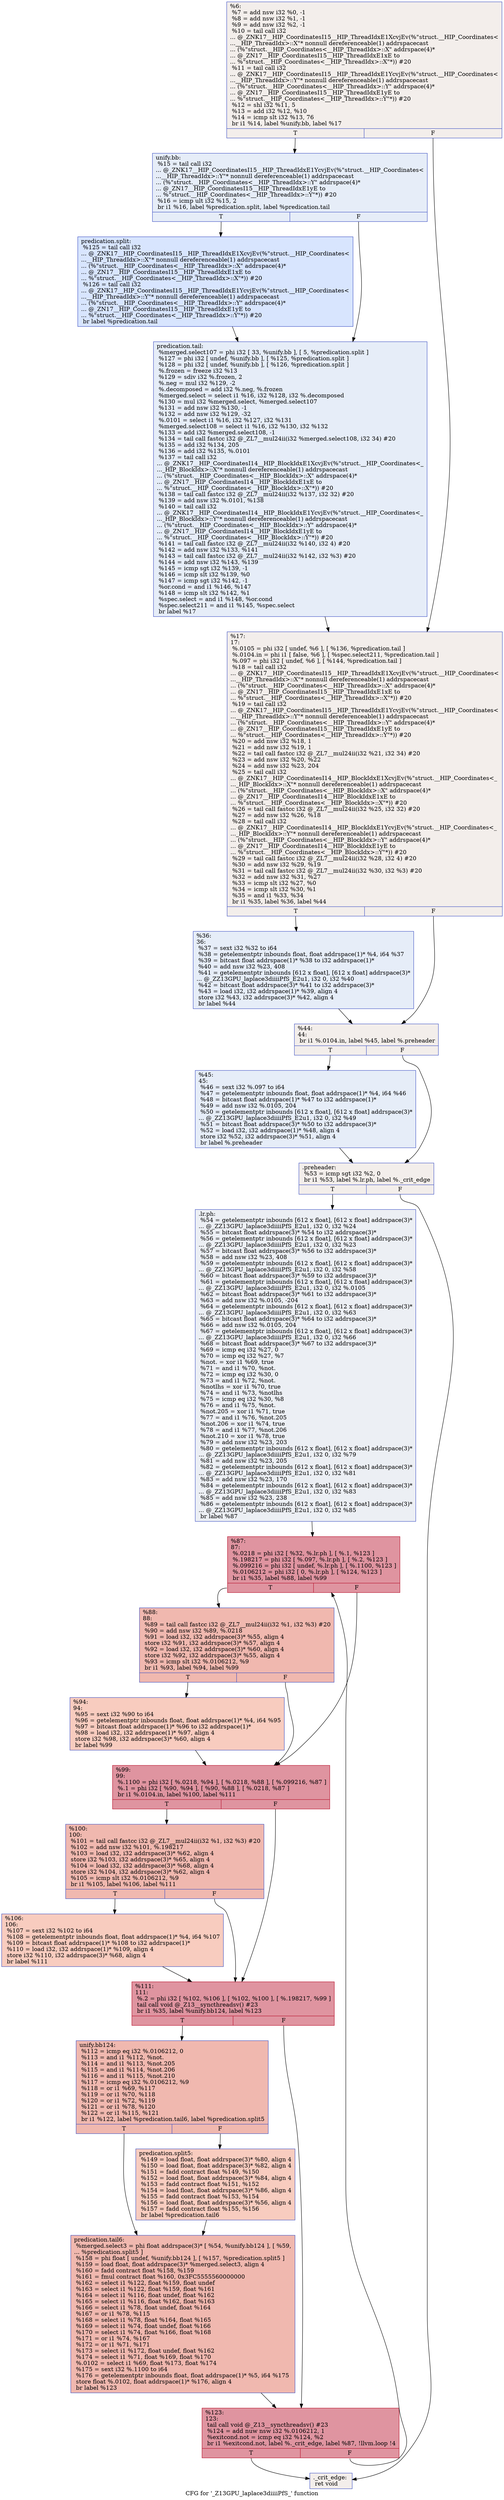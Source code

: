 digraph "CFG for '_Z13GPU_laplace3diiiiPfS_' function" {
	label="CFG for '_Z13GPU_laplace3diiiiPfS_' function";

	Node0x5563af2e2680 [shape=record,color="#3d50c3ff", style=filled, fillcolor="#e5d8d170",label="{%6:\l  %7 = add nsw i32 %0, -1\l  %8 = add nsw i32 %1, -1\l  %9 = add nsw i32 %2, -1\l  %10 = tail call i32\l... @_ZNK17__HIP_CoordinatesI15__HIP_ThreadIdxE1XcvjEv(%\"struct.__HIP_Coordinates\<\l...__HIP_ThreadIdx\>::X\"* nonnull dereferenceable(1) addrspacecast\l... (%\"struct.__HIP_Coordinates\<__HIP_ThreadIdx\>::X\" addrspace(4)*\l... @_ZN17__HIP_CoordinatesI15__HIP_ThreadIdxE1xE to\l... %\"struct.__HIP_Coordinates\<__HIP_ThreadIdx\>::X\"*)) #20\l  %11 = tail call i32\l... @_ZNK17__HIP_CoordinatesI15__HIP_ThreadIdxE1YcvjEv(%\"struct.__HIP_Coordinates\<\l...__HIP_ThreadIdx\>::Y\"* nonnull dereferenceable(1) addrspacecast\l... (%\"struct.__HIP_Coordinates\<__HIP_ThreadIdx\>::Y\" addrspace(4)*\l... @_ZN17__HIP_CoordinatesI15__HIP_ThreadIdxE1yE to\l... %\"struct.__HIP_Coordinates\<__HIP_ThreadIdx\>::Y\"*)) #20\l  %12 = shl i32 %11, 5\l  %13 = add i32 %12, %10\l  %14 = icmp slt i32 %13, 76\l  br i1 %14, label %unify.bb, label %17\l|{<s0>T|<s1>F}}"];
	Node0x5563af2e2680:s0 -> Node0x5563af2e2fe0;
	Node0x5563af2e2680:s1 -> Node0x5563af2e31a0;
	Node0x5563af2e2fe0 [shape=record,color="#3d50c3ff", style=filled, fillcolor="#c7d7f070",label="{unify.bb:                                         \l  %15 = tail call i32\l... @_ZNK17__HIP_CoordinatesI15__HIP_ThreadIdxE1YcvjEv(%\"struct.__HIP_Coordinates\<\l...__HIP_ThreadIdx\>::Y\"* nonnull dereferenceable(1) addrspacecast\l... (%\"struct.__HIP_Coordinates\<__HIP_ThreadIdx\>::Y\" addrspace(4)*\l... @_ZN17__HIP_CoordinatesI15__HIP_ThreadIdxE1yE to\l... %\"struct.__HIP_Coordinates\<__HIP_ThreadIdx\>::Y\"*)) #20\l  %16 = icmp ult i32 %15, 2\l  br i1 %16, label %predication.split, label %predication.tail\l|{<s0>T|<s1>F}}"];
	Node0x5563af2e2fe0:s0 -> Node0x5563af2e3560;
	Node0x5563af2e2fe0:s1 -> Node0x5563af2e35e0;
	Node0x5563af2e31a0 [shape=record,color="#3d50c3ff", style=filled, fillcolor="#e5d8d170",label="{%17:\l17:                                               \l  %.0105 = phi i32 [ undef, %6 ], [ %136, %predication.tail ]\l  %.0104.in = phi i1 [ false, %6 ], [ %spec.select211, %predication.tail ]\l  %.097 = phi i32 [ undef, %6 ], [ %144, %predication.tail ]\l  %18 = tail call i32\l... @_ZNK17__HIP_CoordinatesI15__HIP_ThreadIdxE1XcvjEv(%\"struct.__HIP_Coordinates\<\l...__HIP_ThreadIdx\>::X\"* nonnull dereferenceable(1) addrspacecast\l... (%\"struct.__HIP_Coordinates\<__HIP_ThreadIdx\>::X\" addrspace(4)*\l... @_ZN17__HIP_CoordinatesI15__HIP_ThreadIdxE1xE to\l... %\"struct.__HIP_Coordinates\<__HIP_ThreadIdx\>::X\"*)) #20\l  %19 = tail call i32\l... @_ZNK17__HIP_CoordinatesI15__HIP_ThreadIdxE1YcvjEv(%\"struct.__HIP_Coordinates\<\l...__HIP_ThreadIdx\>::Y\"* nonnull dereferenceable(1) addrspacecast\l... (%\"struct.__HIP_Coordinates\<__HIP_ThreadIdx\>::Y\" addrspace(4)*\l... @_ZN17__HIP_CoordinatesI15__HIP_ThreadIdxE1yE to\l... %\"struct.__HIP_Coordinates\<__HIP_ThreadIdx\>::Y\"*)) #20\l  %20 = add nsw i32 %18, 1\l  %21 = add nsw i32 %19, 1\l  %22 = tail call fastcc i32 @_ZL7__mul24ii(i32 %21, i32 34) #20\l  %23 = add nsw i32 %20, %22\l  %24 = add nsw i32 %23, 204\l  %25 = tail call i32\l... @_ZNK17__HIP_CoordinatesI14__HIP_BlockIdxE1XcvjEv(%\"struct.__HIP_Coordinates\<_\l..._HIP_BlockIdx\>::X\"* nonnull dereferenceable(1) addrspacecast\l... (%\"struct.__HIP_Coordinates\<__HIP_BlockIdx\>::X\" addrspace(4)*\l... @_ZN17__HIP_CoordinatesI14__HIP_BlockIdxE1xE to\l... %\"struct.__HIP_Coordinates\<__HIP_BlockIdx\>::X\"*)) #20\l  %26 = tail call fastcc i32 @_ZL7__mul24ii(i32 %25, i32 32) #20\l  %27 = add nsw i32 %26, %18\l  %28 = tail call i32\l... @_ZNK17__HIP_CoordinatesI14__HIP_BlockIdxE1YcvjEv(%\"struct.__HIP_Coordinates\<_\l..._HIP_BlockIdx\>::Y\"* nonnull dereferenceable(1) addrspacecast\l... (%\"struct.__HIP_Coordinates\<__HIP_BlockIdx\>::Y\" addrspace(4)*\l... @_ZN17__HIP_CoordinatesI14__HIP_BlockIdxE1yE to\l... %\"struct.__HIP_Coordinates\<__HIP_BlockIdx\>::Y\"*)) #20\l  %29 = tail call fastcc i32 @_ZL7__mul24ii(i32 %28, i32 4) #20\l  %30 = add nsw i32 %29, %19\l  %31 = tail call fastcc i32 @_ZL7__mul24ii(i32 %30, i32 %3) #20\l  %32 = add nsw i32 %31, %27\l  %33 = icmp slt i32 %27, %0\l  %34 = icmp slt i32 %30, %1\l  %35 = and i1 %33, %34\l  br i1 %35, label %36, label %44\l|{<s0>T|<s1>F}}"];
	Node0x5563af2e31a0:s0 -> Node0x5563af2e4e90;
	Node0x5563af2e31a0:s1 -> Node0x5563af2e4ee0;
	Node0x5563af2e4e90 [shape=record,color="#3d50c3ff", style=filled, fillcolor="#c7d7f070",label="{%36:\l36:                                               \l  %37 = sext i32 %32 to i64\l  %38 = getelementptr inbounds float, float addrspace(1)* %4, i64 %37\l  %39 = bitcast float addrspace(1)* %38 to i32 addrspace(1)*\l  %40 = add nsw i32 %23, 408\l  %41 = getelementptr inbounds [612 x float], [612 x float] addrspace(3)*\l... @_ZZ13GPU_laplace3diiiiPfS_E2u1, i32 0, i32 %40\l  %42 = bitcast float addrspace(3)* %41 to i32 addrspace(3)*\l  %43 = load i32, i32 addrspace(1)* %39, align 4\l  store i32 %43, i32 addrspace(3)* %42, align 4\l  br label %44\l}"];
	Node0x5563af2e4e90 -> Node0x5563af2e4ee0;
	Node0x5563af2e4ee0 [shape=record,color="#3d50c3ff", style=filled, fillcolor="#e5d8d170",label="{%44:\l44:                                               \l  br i1 %.0104.in, label %45, label %.preheader\l|{<s0>T|<s1>F}}"];
	Node0x5563af2e4ee0:s0 -> Node0x5563af2e5560;
	Node0x5563af2e4ee0:s1 -> Node0x5563af2e55b0;
	Node0x5563af2e5560 [shape=record,color="#3d50c3ff", style=filled, fillcolor="#c7d7f070",label="{%45:\l45:                                               \l  %46 = sext i32 %.097 to i64\l  %47 = getelementptr inbounds float, float addrspace(1)* %4, i64 %46\l  %48 = bitcast float addrspace(1)* %47 to i32 addrspace(1)*\l  %49 = add nsw i32 %.0105, 204\l  %50 = getelementptr inbounds [612 x float], [612 x float] addrspace(3)*\l... @_ZZ13GPU_laplace3diiiiPfS_E2u1, i32 0, i32 %49\l  %51 = bitcast float addrspace(3)* %50 to i32 addrspace(3)*\l  %52 = load i32, i32 addrspace(1)* %48, align 4\l  store i32 %52, i32 addrspace(3)* %51, align 4\l  br label %.preheader\l}"];
	Node0x5563af2e5560 -> Node0x5563af2e55b0;
	Node0x5563af2e55b0 [shape=record,color="#3d50c3ff", style=filled, fillcolor="#e5d8d170",label="{.preheader:                                       \l  %53 = icmp sgt i32 %2, 0\l  br i1 %53, label %.lr.ph, label %._crit_edge\l|{<s0>T|<s1>F}}"];
	Node0x5563af2e55b0:s0 -> Node0x5563af2e5c80;
	Node0x5563af2e55b0:s1 -> Node0x5563af2e5cd0;
	Node0x5563af2e5c80 [shape=record,color="#3d50c3ff", style=filled, fillcolor="#d4dbe670",label="{.lr.ph:                                           \l  %54 = getelementptr inbounds [612 x float], [612 x float] addrspace(3)*\l... @_ZZ13GPU_laplace3diiiiPfS_E2u1, i32 0, i32 %24\l  %55 = bitcast float addrspace(3)* %54 to i32 addrspace(3)*\l  %56 = getelementptr inbounds [612 x float], [612 x float] addrspace(3)*\l... @_ZZ13GPU_laplace3diiiiPfS_E2u1, i32 0, i32 %23\l  %57 = bitcast float addrspace(3)* %56 to i32 addrspace(3)*\l  %58 = add nsw i32 %23, 408\l  %59 = getelementptr inbounds [612 x float], [612 x float] addrspace(3)*\l... @_ZZ13GPU_laplace3diiiiPfS_E2u1, i32 0, i32 %58\l  %60 = bitcast float addrspace(3)* %59 to i32 addrspace(3)*\l  %61 = getelementptr inbounds [612 x float], [612 x float] addrspace(3)*\l... @_ZZ13GPU_laplace3diiiiPfS_E2u1, i32 0, i32 %.0105\l  %62 = bitcast float addrspace(3)* %61 to i32 addrspace(3)*\l  %63 = add nsw i32 %.0105, -204\l  %64 = getelementptr inbounds [612 x float], [612 x float] addrspace(3)*\l... @_ZZ13GPU_laplace3diiiiPfS_E2u1, i32 0, i32 %63\l  %65 = bitcast float addrspace(3)* %64 to i32 addrspace(3)*\l  %66 = add nsw i32 %.0105, 204\l  %67 = getelementptr inbounds [612 x float], [612 x float] addrspace(3)*\l... @_ZZ13GPU_laplace3diiiiPfS_E2u1, i32 0, i32 %66\l  %68 = bitcast float addrspace(3)* %67 to i32 addrspace(3)*\l  %69 = icmp eq i32 %27, 0\l  %70 = icmp eq i32 %27, %7\l  %not. = xor i1 %69, true\l  %71 = and i1 %70, %not.\l  %72 = icmp eq i32 %30, 0\l  %73 = and i1 %72, %not.\l  %notlhs = xor i1 %70, true\l  %74 = and i1 %73, %notlhs\l  %75 = icmp eq i32 %30, %8\l  %76 = and i1 %75, %not.\l  %not.205 = xor i1 %71, true\l  %77 = and i1 %76, %not.205\l  %not.206 = xor i1 %74, true\l  %78 = and i1 %77, %not.206\l  %not.210 = xor i1 %78, true\l  %79 = add nsw i32 %23, 203\l  %80 = getelementptr inbounds [612 x float], [612 x float] addrspace(3)*\l... @_ZZ13GPU_laplace3diiiiPfS_E2u1, i32 0, i32 %79\l  %81 = add nsw i32 %23, 205\l  %82 = getelementptr inbounds [612 x float], [612 x float] addrspace(3)*\l... @_ZZ13GPU_laplace3diiiiPfS_E2u1, i32 0, i32 %81\l  %83 = add nsw i32 %23, 170\l  %84 = getelementptr inbounds [612 x float], [612 x float] addrspace(3)*\l... @_ZZ13GPU_laplace3diiiiPfS_E2u1, i32 0, i32 %83\l  %85 = add nsw i32 %23, 238\l  %86 = getelementptr inbounds [612 x float], [612 x float] addrspace(3)*\l... @_ZZ13GPU_laplace3diiiiPfS_E2u1, i32 0, i32 %85\l  br label %87\l}"];
	Node0x5563af2e5c80 -> Node0x5563af2f2b50;
	Node0x5563af2f2b50 [shape=record,color="#b70d28ff", style=filled, fillcolor="#b70d2870",label="{%87:\l87:                                               \l  %.0218 = phi i32 [ %32, %.lr.ph ], [ %.1, %123 ]\l  %.198217 = phi i32 [ %.097, %.lr.ph ], [ %.2, %123 ]\l  %.099216 = phi i32 [ undef, %.lr.ph ], [ %.1100, %123 ]\l  %.0106212 = phi i32 [ 0, %.lr.ph ], [ %124, %123 ]\l  br i1 %35, label %88, label %99\l|{<s0>T|<s1>F}}"];
	Node0x5563af2f2b50:s0 -> Node0x5563af2f3130;
	Node0x5563af2f2b50:s1 -> Node0x5563af2f3180;
	Node0x5563af2f3130 [shape=record,color="#3d50c3ff", style=filled, fillcolor="#dc5d4a70",label="{%88:\l88:                                               \l  %89 = tail call fastcc i32 @_ZL7__mul24ii(i32 %1, i32 %3) #20\l  %90 = add nsw i32 %89, %.0218\l  %91 = load i32, i32 addrspace(3)* %55, align 4\l  store i32 %91, i32 addrspace(3)* %57, align 4\l  %92 = load i32, i32 addrspace(3)* %60, align 4\l  store i32 %92, i32 addrspace(3)* %55, align 4\l  %93 = icmp slt i32 %.0106212, %9\l  br i1 %93, label %94, label %99\l|{<s0>T|<s1>F}}"];
	Node0x5563af2f3130:s0 -> Node0x5563af2f3750;
	Node0x5563af2f3130:s1 -> Node0x5563af2f3180;
	Node0x5563af2f3750 [shape=record,color="#3d50c3ff", style=filled, fillcolor="#f08b6e70",label="{%94:\l94:                                               \l  %95 = sext i32 %90 to i64\l  %96 = getelementptr inbounds float, float addrspace(1)* %4, i64 %95\l  %97 = bitcast float addrspace(1)* %96 to i32 addrspace(1)*\l  %98 = load i32, i32 addrspace(1)* %97, align 4\l  store i32 %98, i32 addrspace(3)* %60, align 4\l  br label %99\l}"];
	Node0x5563af2f3750 -> Node0x5563af2f3180;
	Node0x5563af2f3180 [shape=record,color="#b70d28ff", style=filled, fillcolor="#b70d2870",label="{%99:\l99:                                               \l  %.1100 = phi i32 [ %.0218, %94 ], [ %.0218, %88 ], [ %.099216, %87 ]\l  %.1 = phi i32 [ %90, %94 ], [ %90, %88 ], [ %.0218, %87 ]\l  br i1 %.0104.in, label %100, label %111\l|{<s0>T|<s1>F}}"];
	Node0x5563af2f3180:s0 -> Node0x5563af2f3ce0;
	Node0x5563af2f3180:s1 -> Node0x5563af2f3d30;
	Node0x5563af2f3ce0 [shape=record,color="#3d50c3ff", style=filled, fillcolor="#dc5d4a70",label="{%100:\l100:                                              \l  %101 = tail call fastcc i32 @_ZL7__mul24ii(i32 %1, i32 %3) #20\l  %102 = add nsw i32 %101, %.198217\l  %103 = load i32, i32 addrspace(3)* %62, align 4\l  store i32 %103, i32 addrspace(3)* %65, align 4\l  %104 = load i32, i32 addrspace(3)* %68, align 4\l  store i32 %104, i32 addrspace(3)* %62, align 4\l  %105 = icmp slt i32 %.0106212, %9\l  br i1 %105, label %106, label %111\l|{<s0>T|<s1>F}}"];
	Node0x5563af2f3ce0:s0 -> Node0x5563af2f4280;
	Node0x5563af2f3ce0:s1 -> Node0x5563af2f3d30;
	Node0x5563af2f4280 [shape=record,color="#3d50c3ff", style=filled, fillcolor="#f08b6e70",label="{%106:\l106:                                              \l  %107 = sext i32 %102 to i64\l  %108 = getelementptr inbounds float, float addrspace(1)* %4, i64 %107\l  %109 = bitcast float addrspace(1)* %108 to i32 addrspace(1)*\l  %110 = load i32, i32 addrspace(1)* %109, align 4\l  store i32 %110, i32 addrspace(3)* %68, align 4\l  br label %111\l}"];
	Node0x5563af2f4280 -> Node0x5563af2f3d30;
	Node0x5563af2f3d30 [shape=record,color="#b70d28ff", style=filled, fillcolor="#b70d2870",label="{%111:\l111:                                              \l  %.2 = phi i32 [ %102, %106 ], [ %102, %100 ], [ %.198217, %99 ]\l  tail call void @_Z13__syncthreadsv() #23\l  br i1 %35, label %unify.bb124, label %123\l|{<s0>T|<s1>F}}"];
	Node0x5563af2f3d30:s0 -> Node0x5563af2f48c0;
	Node0x5563af2f3d30:s1 -> Node0x5563af2f2c30;
	Node0x5563af2f48c0 [shape=record,color="#3d50c3ff", style=filled, fillcolor="#dc5d4a70",label="{unify.bb124:                                      \l  %112 = icmp eq i32 %.0106212, 0\l  %113 = and i1 %112, %not.\l  %114 = and i1 %113, %not.205\l  %115 = and i1 %114, %not.206\l  %116 = and i1 %115, %not.210\l  %117 = icmp eq i32 %.0106212, %9\l  %118 = or i1 %69, %117\l  %119 = or i1 %70, %118\l  %120 = or i1 %72, %119\l  %121 = or i1 %78, %120\l  %122 = or i1 %115, %121\l  br i1 %122, label %predication.tail6, label %predication.split5\l|{<s0>T|<s1>F}}"];
	Node0x5563af2f48c0:s0 -> Node0x5563af2f4ff0;
	Node0x5563af2f48c0:s1 -> Node0x5563af2f5070;
	Node0x5563af2f2c30 [shape=record,color="#b70d28ff", style=filled, fillcolor="#b70d2870",label="{%123:\l123:                                              \l  tail call void @_Z13__syncthreadsv() #23\l  %124 = add nuw nsw i32 %.0106212, 1\l  %exitcond.not = icmp eq i32 %124, %2\l  br i1 %exitcond.not, label %._crit_edge, label %87, !llvm.loop !4\l|{<s0>T|<s1>F}}"];
	Node0x5563af2f2c30:s0 -> Node0x5563af2e5cd0;
	Node0x5563af2f2c30:s1 -> Node0x5563af2f2b50;
	Node0x5563af2e5cd0 [shape=record,color="#3d50c3ff", style=filled, fillcolor="#e5d8d170",label="{._crit_edge:                                      \l  ret void\l}"];
	Node0x5563af2e3560 [shape=record,color="#3d50c3ff", style=filled, fillcolor="#a7c5fe70",label="{predication.split:                                \l  %125 = tail call i32\l... @_ZNK17__HIP_CoordinatesI15__HIP_ThreadIdxE1XcvjEv(%\"struct.__HIP_Coordinates\<\l...__HIP_ThreadIdx\>::X\"* nonnull dereferenceable(1) addrspacecast\l... (%\"struct.__HIP_Coordinates\<__HIP_ThreadIdx\>::X\" addrspace(4)*\l... @_ZN17__HIP_CoordinatesI15__HIP_ThreadIdxE1xE to\l... %\"struct.__HIP_Coordinates\<__HIP_ThreadIdx\>::X\"*)) #20\l  %126 = tail call i32\l... @_ZNK17__HIP_CoordinatesI15__HIP_ThreadIdxE1YcvjEv(%\"struct.__HIP_Coordinates\<\l...__HIP_ThreadIdx\>::Y\"* nonnull dereferenceable(1) addrspacecast\l... (%\"struct.__HIP_Coordinates\<__HIP_ThreadIdx\>::Y\" addrspace(4)*\l... @_ZN17__HIP_CoordinatesI15__HIP_ThreadIdxE1yE to\l... %\"struct.__HIP_Coordinates\<__HIP_ThreadIdx\>::Y\"*)) #20\l  br label %predication.tail\l}"];
	Node0x5563af2e3560 -> Node0x5563af2e35e0;
	Node0x5563af2e35e0 [shape=record,color="#3d50c3ff", style=filled, fillcolor="#c7d7f070",label="{predication.tail:                                 \l  %merged.select107 = phi i32 [ 33, %unify.bb ], [ 5, %predication.split ]\l  %127 = phi i32 [ undef, %unify.bb ], [ %125, %predication.split ]\l  %128 = phi i32 [ undef, %unify.bb ], [ %126, %predication.split ]\l  %.frozen = freeze i32 %13\l  %129 = sdiv i32 %.frozen, 2\l  %.neg = mul i32 %129, -2\l  %.decomposed = add i32 %.neg, %.frozen\l  %merged.select = select i1 %16, i32 %128, i32 %.decomposed\l  %130 = mul i32 %merged.select, %merged.select107\l  %131 = add nsw i32 %130, -1\l  %132 = add nsw i32 %129, -32\l  %.0101 = select i1 %16, i32 %127, i32 %131\l  %merged.select108 = select i1 %16, i32 %130, i32 %132\l  %133 = add i32 %merged.select108, -1\l  %134 = tail call fastcc i32 @_ZL7__mul24ii(i32 %merged.select108, i32 34) #20\l  %135 = add i32 %134, 205\l  %136 = add i32 %135, %.0101\l  %137 = tail call i32\l... @_ZNK17__HIP_CoordinatesI14__HIP_BlockIdxE1XcvjEv(%\"struct.__HIP_Coordinates\<_\l..._HIP_BlockIdx\>::X\"* nonnull dereferenceable(1) addrspacecast\l... (%\"struct.__HIP_Coordinates\<__HIP_BlockIdx\>::X\" addrspace(4)*\l... @_ZN17__HIP_CoordinatesI14__HIP_BlockIdxE1xE to\l... %\"struct.__HIP_Coordinates\<__HIP_BlockIdx\>::X\"*)) #20\l  %138 = tail call fastcc i32 @_ZL7__mul24ii(i32 %137, i32 32) #20\l  %139 = add nsw i32 %.0101, %138\l  %140 = tail call i32\l... @_ZNK17__HIP_CoordinatesI14__HIP_BlockIdxE1YcvjEv(%\"struct.__HIP_Coordinates\<_\l..._HIP_BlockIdx\>::Y\"* nonnull dereferenceable(1) addrspacecast\l... (%\"struct.__HIP_Coordinates\<__HIP_BlockIdx\>::Y\" addrspace(4)*\l... @_ZN17__HIP_CoordinatesI14__HIP_BlockIdxE1yE to\l... %\"struct.__HIP_Coordinates\<__HIP_BlockIdx\>::Y\"*)) #20\l  %141 = tail call fastcc i32 @_ZL7__mul24ii(i32 %140, i32 4) #20\l  %142 = add nsw i32 %133, %141\l  %143 = tail call fastcc i32 @_ZL7__mul24ii(i32 %142, i32 %3) #20\l  %144 = add nsw i32 %143, %139\l  %145 = icmp sgt i32 %139, -1\l  %146 = icmp slt i32 %139, %0\l  %147 = icmp sgt i32 %142, -1\l  %or.cond = and i1 %146, %147\l  %148 = icmp slt i32 %142, %1\l  %spec.select = and i1 %148, %or.cond\l  %spec.select211 = and i1 %145, %spec.select\l  br label %17\l}"];
	Node0x5563af2e35e0 -> Node0x5563af2e31a0;
	Node0x5563af2f5070 [shape=record,color="#3d50c3ff", style=filled, fillcolor="#f08b6e70",label="{predication.split5:                               \l  %149 = load float, float addrspace(3)* %80, align 4\l  %150 = load float, float addrspace(3)* %82, align 4\l  %151 = fadd contract float %149, %150\l  %152 = load float, float addrspace(3)* %84, align 4\l  %153 = fadd contract float %151, %152\l  %154 = load float, float addrspace(3)* %86, align 4\l  %155 = fadd contract float %153, %154\l  %156 = load float, float addrspace(3)* %56, align 4\l  %157 = fadd contract float %155, %156\l  br label %predication.tail6\l}"];
	Node0x5563af2f5070 -> Node0x5563af2f4ff0;
	Node0x5563af2f4ff0 [shape=record,color="#3d50c3ff", style=filled, fillcolor="#dc5d4a70",label="{predication.tail6:                                \l  %merged.select3 = phi float addrspace(3)* [ %54, %unify.bb124 ], [ %59,\l... %predication.split5 ]\l  %158 = phi float [ undef, %unify.bb124 ], [ %157, %predication.split5 ]\l  %159 = load float, float addrspace(3)* %merged.select3, align 4\l  %160 = fadd contract float %158, %159\l  %161 = fmul contract float %160, 0x3FC5555560000000\l  %162 = select i1 %122, float %159, float undef\l  %163 = select i1 %122, float %159, float %161\l  %164 = select i1 %116, float undef, float %162\l  %165 = select i1 %116, float %162, float %163\l  %166 = select i1 %78, float undef, float %164\l  %167 = or i1 %78, %115\l  %168 = select i1 %78, float %164, float %165\l  %169 = select i1 %74, float undef, float %166\l  %170 = select i1 %74, float %166, float %168\l  %171 = or i1 %74, %167\l  %172 = or i1 %71, %171\l  %173 = select i1 %172, float undef, float %162\l  %174 = select i1 %71, float %169, float %170\l  %.0102 = select i1 %69, float %173, float %174\l  %175 = sext i32 %.1100 to i64\l  %176 = getelementptr inbounds float, float addrspace(1)* %5, i64 %175\l  store float %.0102, float addrspace(1)* %176, align 4\l  br label %123\l}"];
	Node0x5563af2f4ff0 -> Node0x5563af2f2c30;
}
